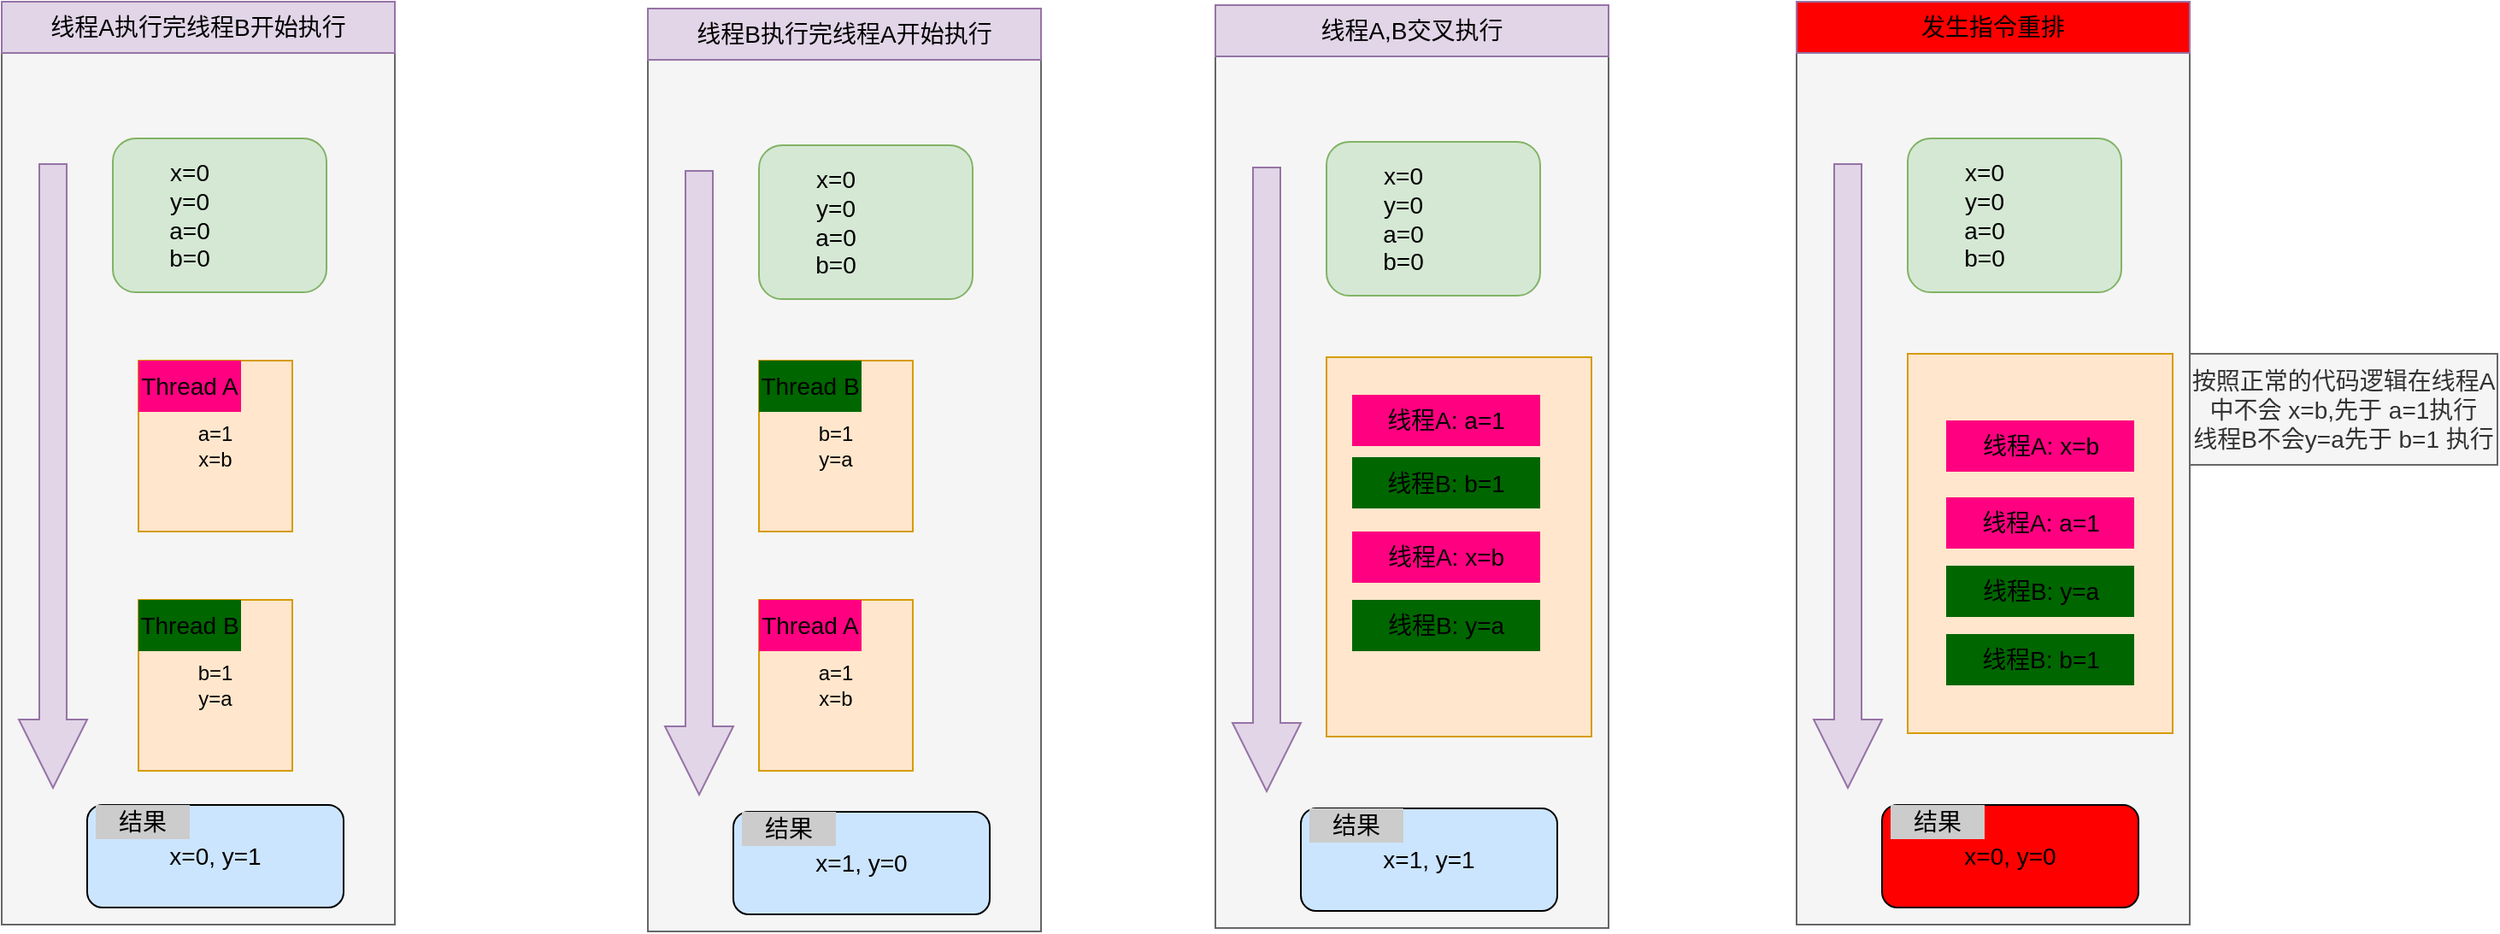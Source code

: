 <mxfile version="20.2.3" type="device"><diagram id="uRwTzKqiuERpUWFhuVpV" name="第 1 页"><mxGraphModel dx="1038" dy="1818" grid="1" gridSize="10" guides="1" tooltips="1" connect="1" arrows="1" fold="1" page="1" pageScale="1" pageWidth="827" pageHeight="1169" math="0" shadow="0"><root><mxCell id="0"/><mxCell id="1" parent="0"/><mxCell id="pXXovjL_SOWbE9DK39CY-8" value="" style="rounded=0;whiteSpace=wrap;html=1;fontSize=14;fillColor=#f5f5f5;fontColor=#333333;strokeColor=#666666;" vertex="1" parent="1"><mxGeometry x="90" y="-10" width="230" height="540" as="geometry"/></mxCell><mxCell id="pXXovjL_SOWbE9DK39CY-4" value="" style="rounded=1;whiteSpace=wrap;html=1;fontSize=14;fillColor=#d5e8d4;strokeColor=#82b366;" vertex="1" parent="1"><mxGeometry x="155" y="70" width="125" height="90" as="geometry"/></mxCell><mxCell id="pXXovjL_SOWbE9DK39CY-1" value="a=1&lt;br&gt;x=b" style="rounded=0;whiteSpace=wrap;html=1;fillColor=#ffe6cc;strokeColor=#d79b00;" vertex="1" parent="1"><mxGeometry x="170" y="200" width="90" height="100" as="geometry"/></mxCell><mxCell id="pXXovjL_SOWbE9DK39CY-2" value="&lt;font style=&quot;font-size: 14px;&quot;&gt;x=0&lt;br&gt;y=0&lt;br&gt;a=0&lt;br&gt;b=0&lt;/font&gt;" style="text;html=1;strokeColor=none;fillColor=none;align=center;verticalAlign=middle;whiteSpace=wrap;rounded=0;" vertex="1" parent="1"><mxGeometry x="170" y="100" width="60" height="30" as="geometry"/></mxCell><mxCell id="pXXovjL_SOWbE9DK39CY-3" value="Thread A" style="text;html=1;strokeColor=none;fillColor=#FF0080;align=center;verticalAlign=middle;whiteSpace=wrap;rounded=0;fontSize=14;" vertex="1" parent="1"><mxGeometry x="170" y="200" width="60" height="30" as="geometry"/></mxCell><mxCell id="pXXovjL_SOWbE9DK39CY-6" value="b=1&lt;br&gt;y=a" style="rounded=0;whiteSpace=wrap;html=1;fillColor=#ffe6cc;strokeColor=#d79b00;" vertex="1" parent="1"><mxGeometry x="170" y="340" width="90" height="100" as="geometry"/></mxCell><mxCell id="pXXovjL_SOWbE9DK39CY-7" value="Thread B" style="text;html=1;strokeColor=none;fillColor=#006600;align=center;verticalAlign=middle;whiteSpace=wrap;rounded=0;fontSize=14;" vertex="1" parent="1"><mxGeometry x="170" y="340" width="60" height="30" as="geometry"/></mxCell><mxCell id="pXXovjL_SOWbE9DK39CY-12" value="" style="html=1;shadow=0;dashed=0;align=center;verticalAlign=middle;shape=mxgraph.arrows2.arrow;dy=0.6;dx=40;direction=south;notch=0;fontSize=14;fillColor=#e1d5e7;strokeColor=#9673a6;" vertex="1" parent="1"><mxGeometry x="100" y="85" width="40" height="365" as="geometry"/></mxCell><mxCell id="pXXovjL_SOWbE9DK39CY-13" value="x=0, y=1" style="rounded=1;whiteSpace=wrap;html=1;fontSize=14;fillColor=#CCE5FF;" vertex="1" parent="1"><mxGeometry x="140" y="460" width="150" height="60" as="geometry"/></mxCell><mxCell id="pXXovjL_SOWbE9DK39CY-14" value="结果" style="text;html=1;strokeColor=none;fillColor=#CCCCCC;align=center;verticalAlign=middle;whiteSpace=wrap;rounded=0;fontSize=14;" vertex="1" parent="1"><mxGeometry x="145" y="460" width="55" height="20" as="geometry"/></mxCell><mxCell id="pXXovjL_SOWbE9DK39CY-15" value="线程A执行完线程B开始执行" style="text;html=1;strokeColor=#9673a6;fillColor=#e1d5e7;align=center;verticalAlign=middle;whiteSpace=wrap;rounded=0;fontSize=14;" vertex="1" parent="1"><mxGeometry x="90" y="-10" width="230" height="30" as="geometry"/></mxCell><mxCell id="pXXovjL_SOWbE9DK39CY-16" value="" style="rounded=0;whiteSpace=wrap;html=1;fontSize=14;fillColor=#f5f5f5;fontColor=#333333;strokeColor=#666666;" vertex="1" parent="1"><mxGeometry x="468" y="-6" width="230" height="540" as="geometry"/></mxCell><mxCell id="pXXovjL_SOWbE9DK39CY-17" value="" style="rounded=1;whiteSpace=wrap;html=1;fontSize=14;fillColor=#d5e8d4;strokeColor=#82b366;" vertex="1" parent="1"><mxGeometry x="533" y="74" width="125" height="90" as="geometry"/></mxCell><mxCell id="pXXovjL_SOWbE9DK39CY-18" value="a=1&lt;br&gt;x=b" style="rounded=0;whiteSpace=wrap;html=1;fillColor=#ffe6cc;strokeColor=#d79b00;" vertex="1" parent="1"><mxGeometry x="533" y="340" width="90" height="100" as="geometry"/></mxCell><mxCell id="pXXovjL_SOWbE9DK39CY-19" value="&lt;font style=&quot;font-size: 14px;&quot;&gt;x=0&lt;br&gt;y=0&lt;br&gt;a=0&lt;br&gt;b=0&lt;/font&gt;" style="text;html=1;strokeColor=none;fillColor=none;align=center;verticalAlign=middle;whiteSpace=wrap;rounded=0;" vertex="1" parent="1"><mxGeometry x="548" y="104" width="60" height="30" as="geometry"/></mxCell><mxCell id="pXXovjL_SOWbE9DK39CY-20" value="Thread A" style="text;html=1;strokeColor=none;fillColor=#FF0080;align=center;verticalAlign=middle;whiteSpace=wrap;rounded=0;fontSize=14;" vertex="1" parent="1"><mxGeometry x="533" y="340" width="60" height="30" as="geometry"/></mxCell><mxCell id="pXXovjL_SOWbE9DK39CY-21" value="b=1&lt;br&gt;y=a" style="rounded=0;whiteSpace=wrap;html=1;fillColor=#ffe6cc;strokeColor=#d79b00;" vertex="1" parent="1"><mxGeometry x="533" y="200" width="90" height="100" as="geometry"/></mxCell><mxCell id="pXXovjL_SOWbE9DK39CY-22" value="Thread B" style="text;html=1;strokeColor=none;fillColor=#006600;align=center;verticalAlign=middle;whiteSpace=wrap;rounded=0;fontSize=14;" vertex="1" parent="1"><mxGeometry x="533" y="200" width="60" height="30" as="geometry"/></mxCell><mxCell id="pXXovjL_SOWbE9DK39CY-23" value="" style="html=1;shadow=0;dashed=0;align=center;verticalAlign=middle;shape=mxgraph.arrows2.arrow;dy=0.6;dx=40;direction=south;notch=0;fontSize=14;fillColor=#e1d5e7;strokeColor=#9673a6;" vertex="1" parent="1"><mxGeometry x="478" y="89" width="40" height="365" as="geometry"/></mxCell><mxCell id="pXXovjL_SOWbE9DK39CY-24" value="x=1, y=0" style="rounded=1;whiteSpace=wrap;html=1;fontSize=14;fillColor=#CCE5FF;" vertex="1" parent="1"><mxGeometry x="518" y="464" width="150" height="60" as="geometry"/></mxCell><mxCell id="pXXovjL_SOWbE9DK39CY-25" value="结果" style="text;html=1;strokeColor=none;fillColor=#CCCCCC;align=center;verticalAlign=middle;whiteSpace=wrap;rounded=0;fontSize=14;" vertex="1" parent="1"><mxGeometry x="523" y="464" width="55" height="20" as="geometry"/></mxCell><mxCell id="pXXovjL_SOWbE9DK39CY-26" value="线程B执行完线程A开始执行" style="text;html=1;strokeColor=#9673a6;fillColor=#e1d5e7;align=center;verticalAlign=middle;whiteSpace=wrap;rounded=0;fontSize=14;" vertex="1" parent="1"><mxGeometry x="468" y="-6" width="230" height="30" as="geometry"/></mxCell><mxCell id="pXXovjL_SOWbE9DK39CY-27" value="" style="rounded=0;whiteSpace=wrap;html=1;fontSize=14;fillColor=#f5f5f5;fontColor=#333333;strokeColor=#666666;" vertex="1" parent="1"><mxGeometry x="800" y="-8" width="230" height="540" as="geometry"/></mxCell><mxCell id="pXXovjL_SOWbE9DK39CY-28" value="" style="rounded=1;whiteSpace=wrap;html=1;fontSize=14;fillColor=#d5e8d4;strokeColor=#82b366;" vertex="1" parent="1"><mxGeometry x="865" y="72" width="125" height="90" as="geometry"/></mxCell><mxCell id="pXXovjL_SOWbE9DK39CY-30" value="&lt;font style=&quot;font-size: 14px;&quot;&gt;x=0&lt;br&gt;y=0&lt;br&gt;a=0&lt;br&gt;b=0&lt;/font&gt;" style="text;html=1;strokeColor=none;fillColor=none;align=center;verticalAlign=middle;whiteSpace=wrap;rounded=0;" vertex="1" parent="1"><mxGeometry x="880" y="102" width="60" height="30" as="geometry"/></mxCell><mxCell id="pXXovjL_SOWbE9DK39CY-32" value="" style="rounded=0;whiteSpace=wrap;html=1;fillColor=#ffe6cc;strokeColor=#d79b00;" vertex="1" parent="1"><mxGeometry x="865" y="198" width="155" height="222" as="geometry"/></mxCell><mxCell id="pXXovjL_SOWbE9DK39CY-34" value="" style="html=1;shadow=0;dashed=0;align=center;verticalAlign=middle;shape=mxgraph.arrows2.arrow;dy=0.6;dx=40;direction=south;notch=0;fontSize=14;fillColor=#e1d5e7;strokeColor=#9673a6;" vertex="1" parent="1"><mxGeometry x="810" y="87" width="40" height="365" as="geometry"/></mxCell><mxCell id="pXXovjL_SOWbE9DK39CY-35" value="x=1, y=1" style="rounded=1;whiteSpace=wrap;html=1;fontSize=14;fillColor=#CCE5FF;" vertex="1" parent="1"><mxGeometry x="850" y="462" width="150" height="60" as="geometry"/></mxCell><mxCell id="pXXovjL_SOWbE9DK39CY-36" value="结果" style="text;html=1;strokeColor=none;fillColor=#CCCCCC;align=center;verticalAlign=middle;whiteSpace=wrap;rounded=0;fontSize=14;" vertex="1" parent="1"><mxGeometry x="855" y="462" width="55" height="20" as="geometry"/></mxCell><mxCell id="pXXovjL_SOWbE9DK39CY-37" value="线程A,B交叉执行" style="text;html=1;strokeColor=#9673a6;fillColor=#e1d5e7;align=center;verticalAlign=middle;whiteSpace=wrap;rounded=0;fontSize=14;" vertex="1" parent="1"><mxGeometry x="800" y="-8" width="230" height="30" as="geometry"/></mxCell><mxCell id="pXXovjL_SOWbE9DK39CY-38" value="线程A: a=1" style="text;html=1;strokeColor=none;fillColor=#FF0080;align=center;verticalAlign=middle;whiteSpace=wrap;rounded=0;fontSize=14;" vertex="1" parent="1"><mxGeometry x="880" y="220" width="110" height="30" as="geometry"/></mxCell><mxCell id="pXXovjL_SOWbE9DK39CY-39" value="线程B: b=1" style="text;html=1;strokeColor=none;fillColor=#006600;align=center;verticalAlign=middle;whiteSpace=wrap;rounded=0;fontSize=14;" vertex="1" parent="1"><mxGeometry x="880" y="256.5" width="110" height="30" as="geometry"/></mxCell><mxCell id="pXXovjL_SOWbE9DK39CY-40" value="线程A: x=b" style="text;html=1;strokeColor=none;fillColor=#FF0080;align=center;verticalAlign=middle;whiteSpace=wrap;rounded=0;fontSize=14;" vertex="1" parent="1"><mxGeometry x="880" y="300" width="110" height="30" as="geometry"/></mxCell><mxCell id="pXXovjL_SOWbE9DK39CY-41" value="线程B: y=a" style="text;html=1;strokeColor=none;fillColor=#006600;align=center;verticalAlign=middle;whiteSpace=wrap;rounded=0;fontSize=14;" vertex="1" parent="1"><mxGeometry x="880" y="340" width="110" height="30" as="geometry"/></mxCell><mxCell id="pXXovjL_SOWbE9DK39CY-42" value="" style="rounded=0;whiteSpace=wrap;html=1;fontSize=14;fillColor=#f5f5f5;fontColor=#333333;strokeColor=#666666;" vertex="1" parent="1"><mxGeometry x="1140" y="-10" width="230" height="540" as="geometry"/></mxCell><mxCell id="pXXovjL_SOWbE9DK39CY-43" value="" style="rounded=1;whiteSpace=wrap;html=1;fontSize=14;fillColor=#d5e8d4;strokeColor=#82b366;" vertex="1" parent="1"><mxGeometry x="1205" y="70" width="125" height="90" as="geometry"/></mxCell><mxCell id="pXXovjL_SOWbE9DK39CY-44" value="&lt;font style=&quot;font-size: 14px;&quot;&gt;x=0&lt;br&gt;y=0&lt;br&gt;a=0&lt;br&gt;b=0&lt;/font&gt;" style="text;html=1;strokeColor=none;fillColor=none;align=center;verticalAlign=middle;whiteSpace=wrap;rounded=0;" vertex="1" parent="1"><mxGeometry x="1220" y="100" width="60" height="30" as="geometry"/></mxCell><mxCell id="pXXovjL_SOWbE9DK39CY-45" value="" style="rounded=0;whiteSpace=wrap;html=1;fillColor=#ffe6cc;strokeColor=#d79b00;" vertex="1" parent="1"><mxGeometry x="1205" y="196" width="155" height="222" as="geometry"/></mxCell><mxCell id="pXXovjL_SOWbE9DK39CY-46" value="" style="html=1;shadow=0;dashed=0;align=center;verticalAlign=middle;shape=mxgraph.arrows2.arrow;dy=0.6;dx=40;direction=south;notch=0;fontSize=14;fillColor=#e1d5e7;strokeColor=#9673a6;" vertex="1" parent="1"><mxGeometry x="1150" y="85" width="40" height="365" as="geometry"/></mxCell><mxCell id="pXXovjL_SOWbE9DK39CY-47" value="x=0, y=0" style="rounded=1;whiteSpace=wrap;html=1;fontSize=14;fillColor=#FF0000;" vertex="1" parent="1"><mxGeometry x="1190" y="460" width="150" height="60" as="geometry"/></mxCell><mxCell id="pXXovjL_SOWbE9DK39CY-48" value="结果" style="text;html=1;strokeColor=none;fillColor=#CCCCCC;align=center;verticalAlign=middle;whiteSpace=wrap;rounded=0;fontSize=14;" vertex="1" parent="1"><mxGeometry x="1195" y="460" width="55" height="20" as="geometry"/></mxCell><mxCell id="pXXovjL_SOWbE9DK39CY-49" value="发生指令重排" style="text;html=1;strokeColor=#9673a6;fillColor=#FF0000;align=center;verticalAlign=middle;whiteSpace=wrap;rounded=0;fontSize=14;" vertex="1" parent="1"><mxGeometry x="1140" y="-10" width="230" height="30" as="geometry"/></mxCell><mxCell id="pXXovjL_SOWbE9DK39CY-50" value="线程A: a=1" style="text;html=1;strokeColor=none;fillColor=#FF0080;align=center;verticalAlign=middle;whiteSpace=wrap;rounded=0;fontSize=14;" vertex="1" parent="1"><mxGeometry x="1227.5" y="280" width="110" height="30" as="geometry"/></mxCell><mxCell id="pXXovjL_SOWbE9DK39CY-51" value="线程B: b=1" style="text;html=1;strokeColor=none;fillColor=#006600;align=center;verticalAlign=middle;whiteSpace=wrap;rounded=0;fontSize=14;" vertex="1" parent="1"><mxGeometry x="1227.5" y="360" width="110" height="30" as="geometry"/></mxCell><mxCell id="pXXovjL_SOWbE9DK39CY-52" value="线程A: x=b" style="text;html=1;strokeColor=none;fillColor=#FF0080;align=center;verticalAlign=middle;whiteSpace=wrap;rounded=0;fontSize=14;" vertex="1" parent="1"><mxGeometry x="1227.5" y="235" width="110" height="30" as="geometry"/></mxCell><mxCell id="pXXovjL_SOWbE9DK39CY-53" value="线程B: y=a" style="text;html=1;strokeColor=none;fillColor=#006600;align=center;verticalAlign=middle;whiteSpace=wrap;rounded=0;fontSize=14;" vertex="1" parent="1"><mxGeometry x="1227.5" y="320" width="110" height="30" as="geometry"/></mxCell><mxCell id="pXXovjL_SOWbE9DK39CY-55" value="按照正常的代码逻辑在线程A中不会 x=b,先于 a=1执行&lt;br&gt;线程B不会y=a先于 b=1 执行" style="text;html=1;strokeColor=#666666;fillColor=#f5f5f5;align=center;verticalAlign=middle;whiteSpace=wrap;rounded=0;fontSize=14;fontColor=#333333;" vertex="1" parent="1"><mxGeometry x="1370" y="196" width="180" height="65" as="geometry"/></mxCell></root></mxGraphModel></diagram></mxfile>
